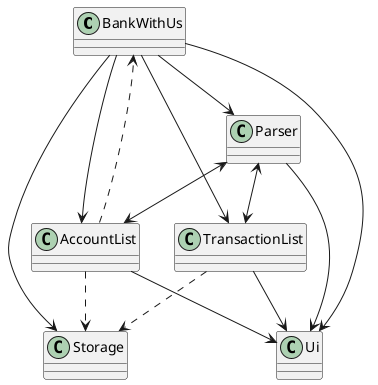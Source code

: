 @startuml
class BankWithUs
class Storage
class AccountList
class Ui
class TransactionList
class Parser
BankWithUs --> Storage
AccountList ..> Storage
TransactionList ..> Storage
BankWithUs --> Parser
BankWithUs --> AccountList
AccountList ..> BankWithUs
BankWithUs --> TransactionList
BankWithUs --> Ui
Parser --> Ui
Parser <--> AccountList
Parser <--> TransactionList
AccountList --> Ui
TransactionList --> Ui

@enduml